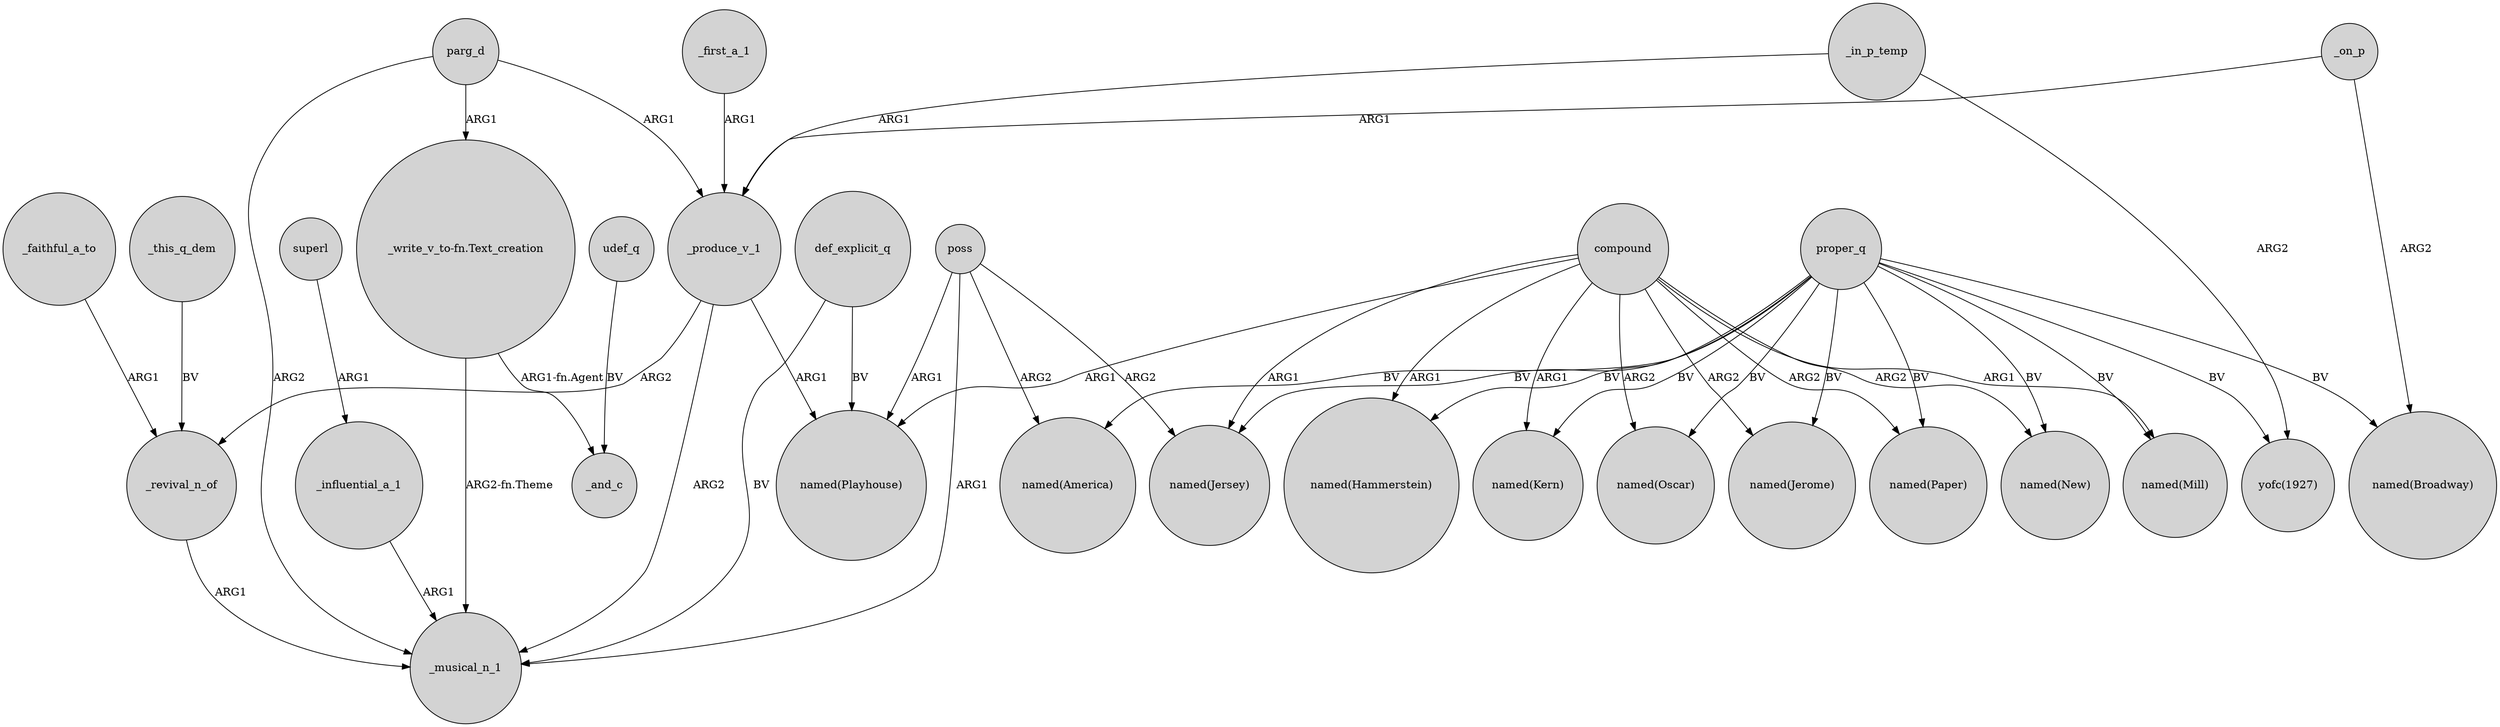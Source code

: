 digraph {
	node [shape=circle style=filled]
	compound -> "named(New)" [label=ARG2]
	compound -> "named(Paper)" [label=ARG2]
	_faithful_a_to -> _revival_n_of [label=ARG1]
	compound -> "named(Jerome)" [label=ARG2]
	proper_q -> "named(New)" [label=BV]
	_on_p -> "named(Broadway)" [label=ARG2]
	proper_q -> "named(Mill)" [label=BV]
	proper_q -> "named(Hammerstein)" [label=BV]
	proper_q -> "named(Paper)" [label=BV]
	proper_q -> "yofc(1927)" [label=BV]
	compound -> "named(Mill)" [label=ARG1]
	_this_q_dem -> _revival_n_of [label=BV]
	parg_d -> _musical_n_1 [label=ARG2]
	_in_p_temp -> "yofc(1927)" [label=ARG2]
	superl -> _influential_a_1 [label=ARG1]
	compound -> "named(Playhouse)" [label=ARG1]
	parg_d -> "_write_v_to-fn.Text_creation" [label=ARG1]
	_first_a_1 -> _produce_v_1 [label=ARG1]
	parg_d -> _produce_v_1 [label=ARG1]
	compound -> "named(Hammerstein)" [label=ARG1]
	poss -> _musical_n_1 [label=ARG1]
	_influential_a_1 -> _musical_n_1 [label=ARG1]
	poss -> "named(America)" [label=ARG2]
	"_write_v_to-fn.Text_creation" -> _and_c [label="ARG1-fn.Agent"]
	proper_q -> "named(Broadway)" [label=BV]
	compound -> "named(Oscar)" [label=ARG2]
	poss -> "named(Jersey)" [label=ARG2]
	def_explicit_q -> _musical_n_1 [label=BV]
	compound -> "named(Jersey)" [label=ARG1]
	proper_q -> "named(Jerome)" [label=BV]
	def_explicit_q -> "named(Playhouse)" [label=BV]
	poss -> "named(Playhouse)" [label=ARG1]
	proper_q -> "named(Oscar)" [label=BV]
	_produce_v_1 -> _musical_n_1 [label=ARG2]
	_in_p_temp -> _produce_v_1 [label=ARG1]
	proper_q -> "named(Jersey)" [label=BV]
	"_write_v_to-fn.Text_creation" -> _musical_n_1 [label="ARG2-fn.Theme"]
	_produce_v_1 -> "named(Playhouse)" [label=ARG1]
	_produce_v_1 -> _revival_n_of [label=ARG2]
	proper_q -> "named(Kern)" [label=BV]
	_on_p -> _produce_v_1 [label=ARG1]
	compound -> "named(Kern)" [label=ARG1]
	udef_q -> _and_c [label=BV]
	proper_q -> "named(America)" [label=BV]
	_revival_n_of -> _musical_n_1 [label=ARG1]
}
